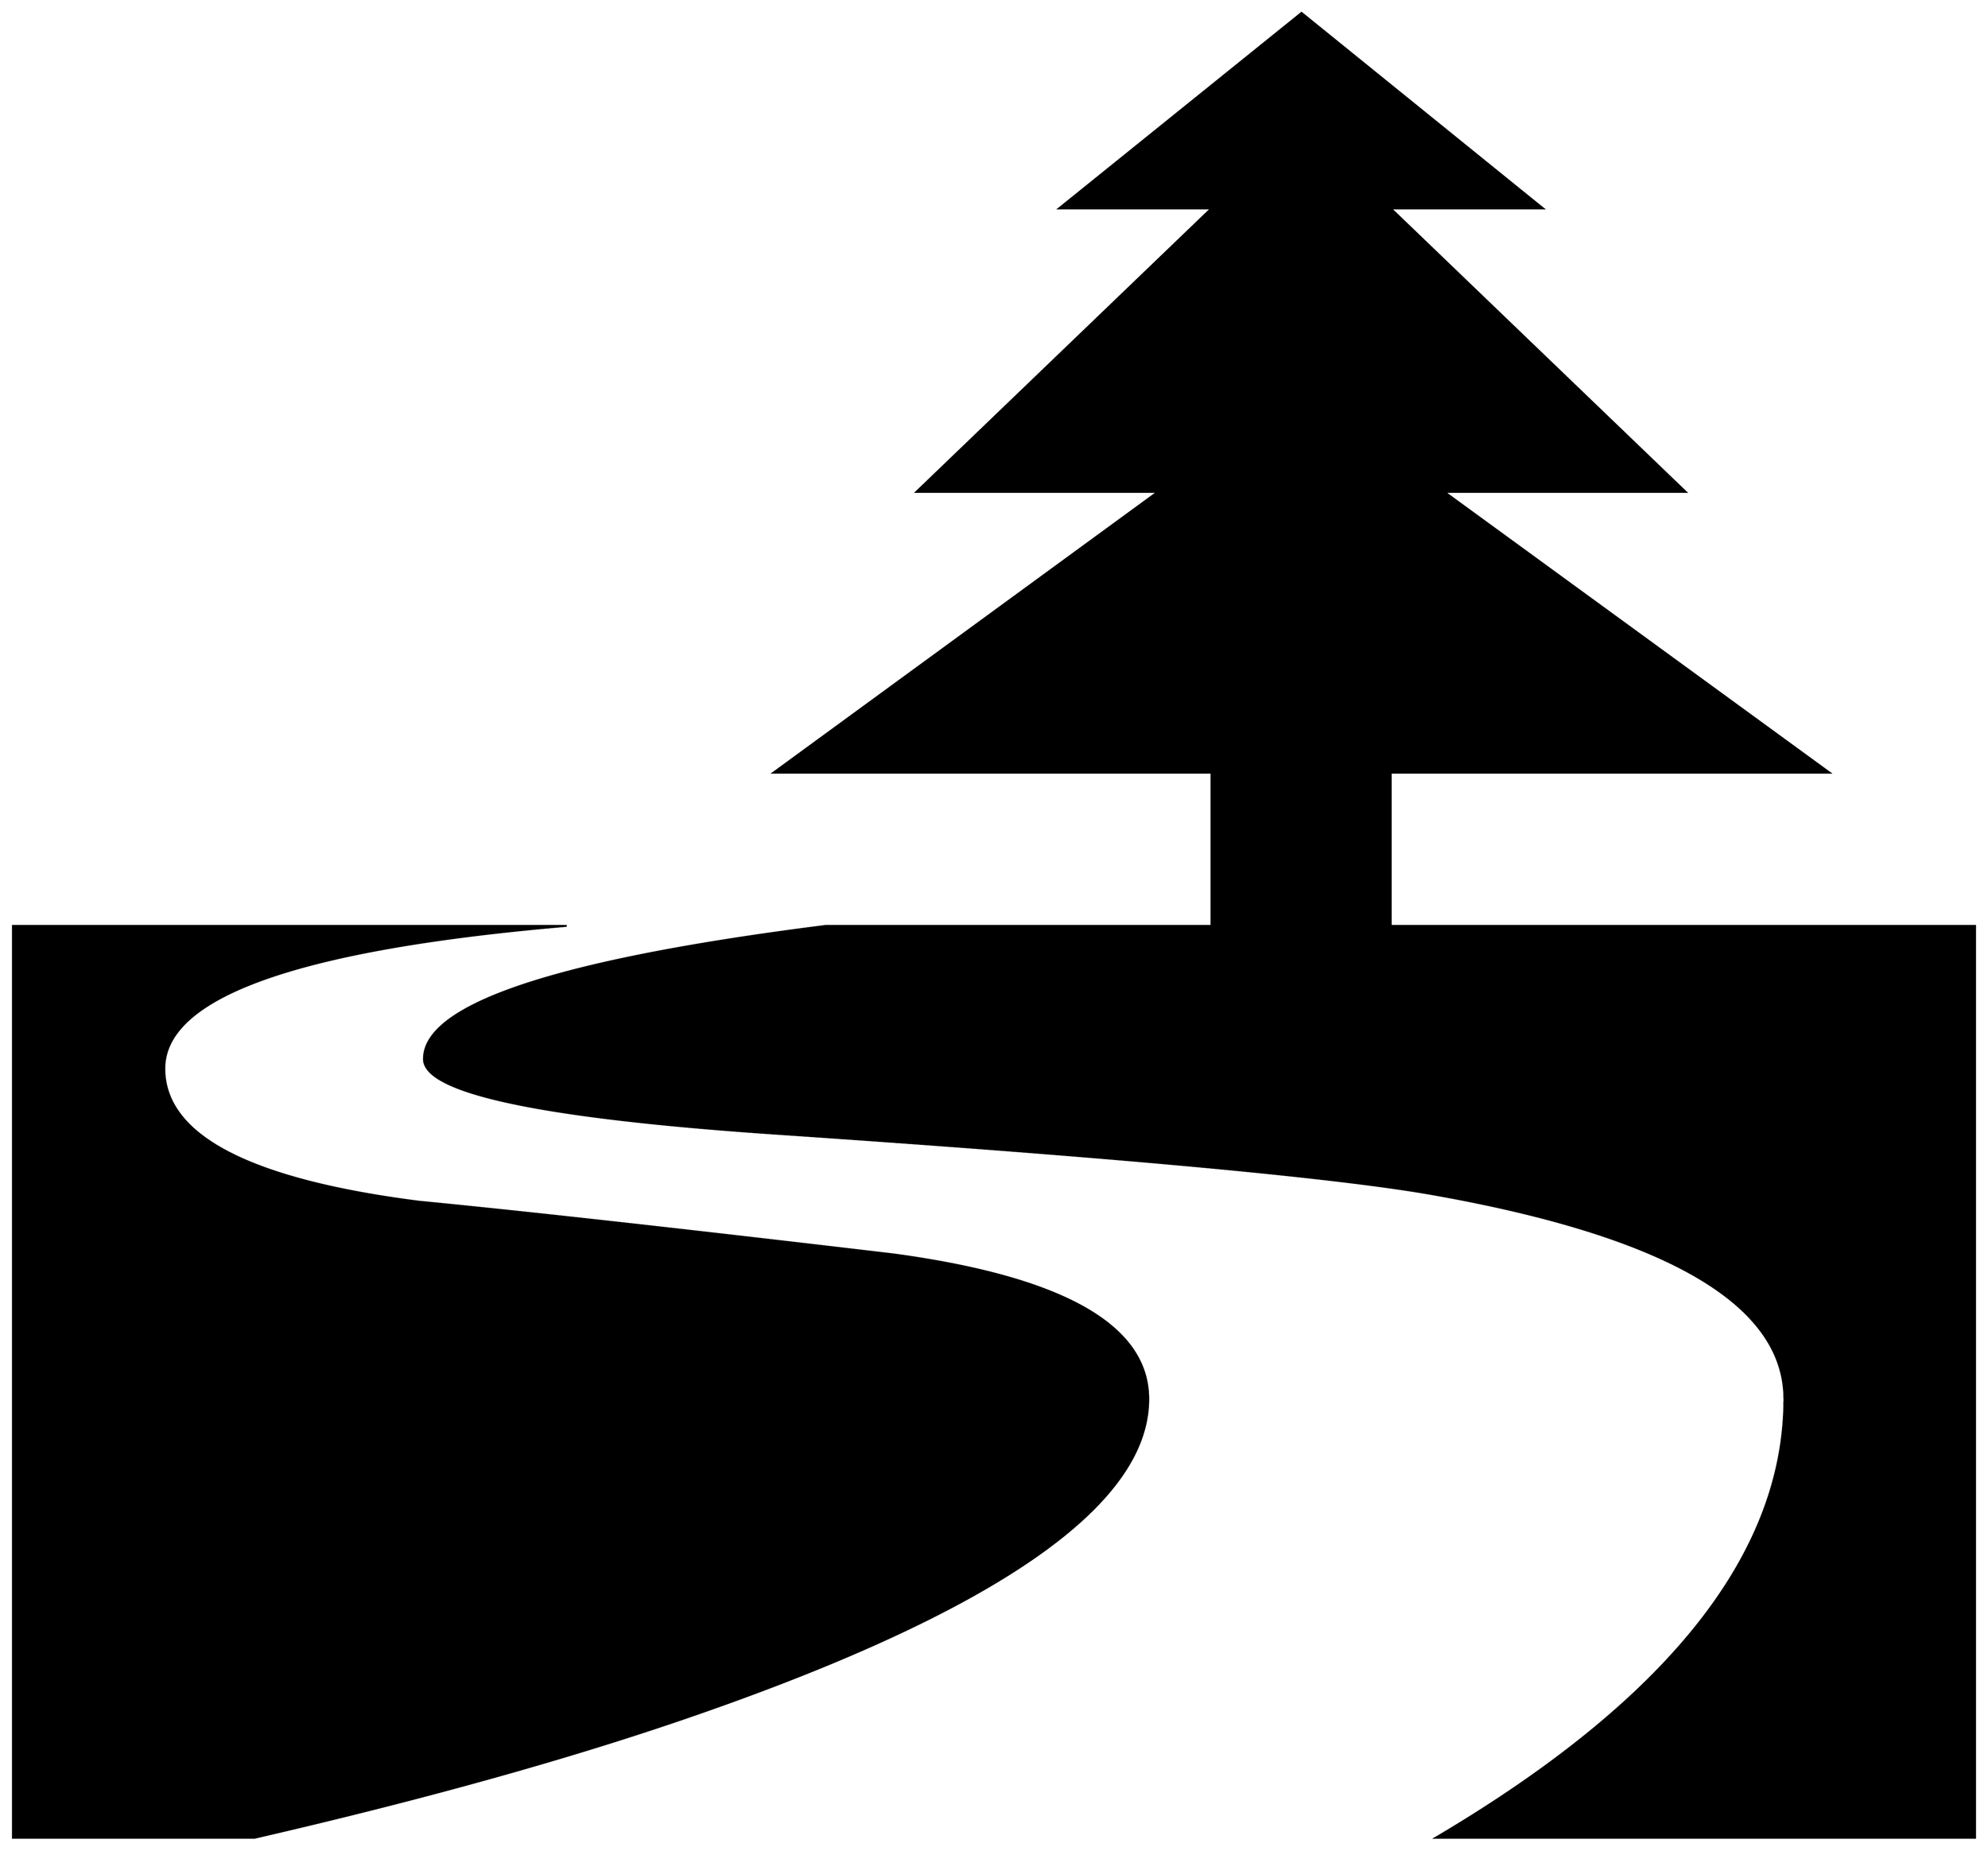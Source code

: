 


\begin{tikzpicture}[y=0.80pt, x=0.80pt, yscale=-1.0, xscale=1.0, inner sep=0pt, outer sep=0pt]
\begin{scope}[shift={(100.0,1634.0)},nonzero rule]
  \path[draw=.,fill=.,line width=1.600pt] (2048.0,442.0) --
    (1485.0,442.0) .. controls (1727.667,298.667) and (1849.0,146.0)
    .. (1849.0,-16.0) .. controls (1849.0,-115.333) and
    (1726.333,-186.667) .. (1481.0,-230.0) .. controls
    (1379.0,-248.0) and (1151.0,-269.0) .. (797.0,-293.0) ..
    controls (551.667,-309.667) and (429.0,-335.667) .. (429.0,-371.0)
    .. controls (429.0,-428.333) and (569.0,-474.667) ..
    (849.0,-510.0) -- (1251.0,-510.0) -- (1251.0,-670.0) --
    (794.0,-670.0) -- (1195.0,-963.0) -- (943.0,-963.0) --
    (1251.0,-1259.0) -- (1092.0,-1259.0) -- (1345.0,-1463.0) --
    (1597.0,-1259.0) -- (1438.0,-1259.0) -- (1746.0,-963.0) --
    (1494.0,-963.0) -- (1896.0,-670.0) -- (1438.0,-670.0) --
    (1438.0,-510.0) -- (2048.0,-510.0) -- (2048.0,442.0) --
    cycle(1185.0,-16.0) .. controls (1185.0,93.333) and
    (1029.667,202.333) .. (719.0,311.0) .. controls (589.667,356.333)
    and (434.0,400.0) .. (252.0,442.0) -- (0.0,442.0) --
    (0.0,-510.0) -- (578.0,-510.0) .. controls (298.0,-486.0)
    and (158.0,-436.333) .. (158.0,-361.0) .. controls
    (158.0,-291.0) and (246.667,-244.667) .. (424.0,-222.0) ..
    controls (534.0,-211.333) and (699.0,-193.0) .. (919.0,-167.0)
    .. controls (1096.333,-143.0) and (1185.0,-92.667) ..
    (1185.0,-16.0) -- cycle;
\end{scope}

\end{tikzpicture}

